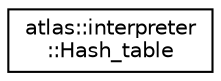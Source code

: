 digraph "Graphical Class Hierarchy"
{
  edge [fontname="Helvetica",fontsize="10",labelfontname="Helvetica",labelfontsize="10"];
  node [fontname="Helvetica",fontsize="10",shape=record];
  rankdir="LR";
  Node1 [label="atlas::interpreter\l::Hash_table",height=0.2,width=0.4,color="black", fillcolor="white", style="filled",URL="$classatlas_1_1interpreter_1_1Hash__table.html"];
}
